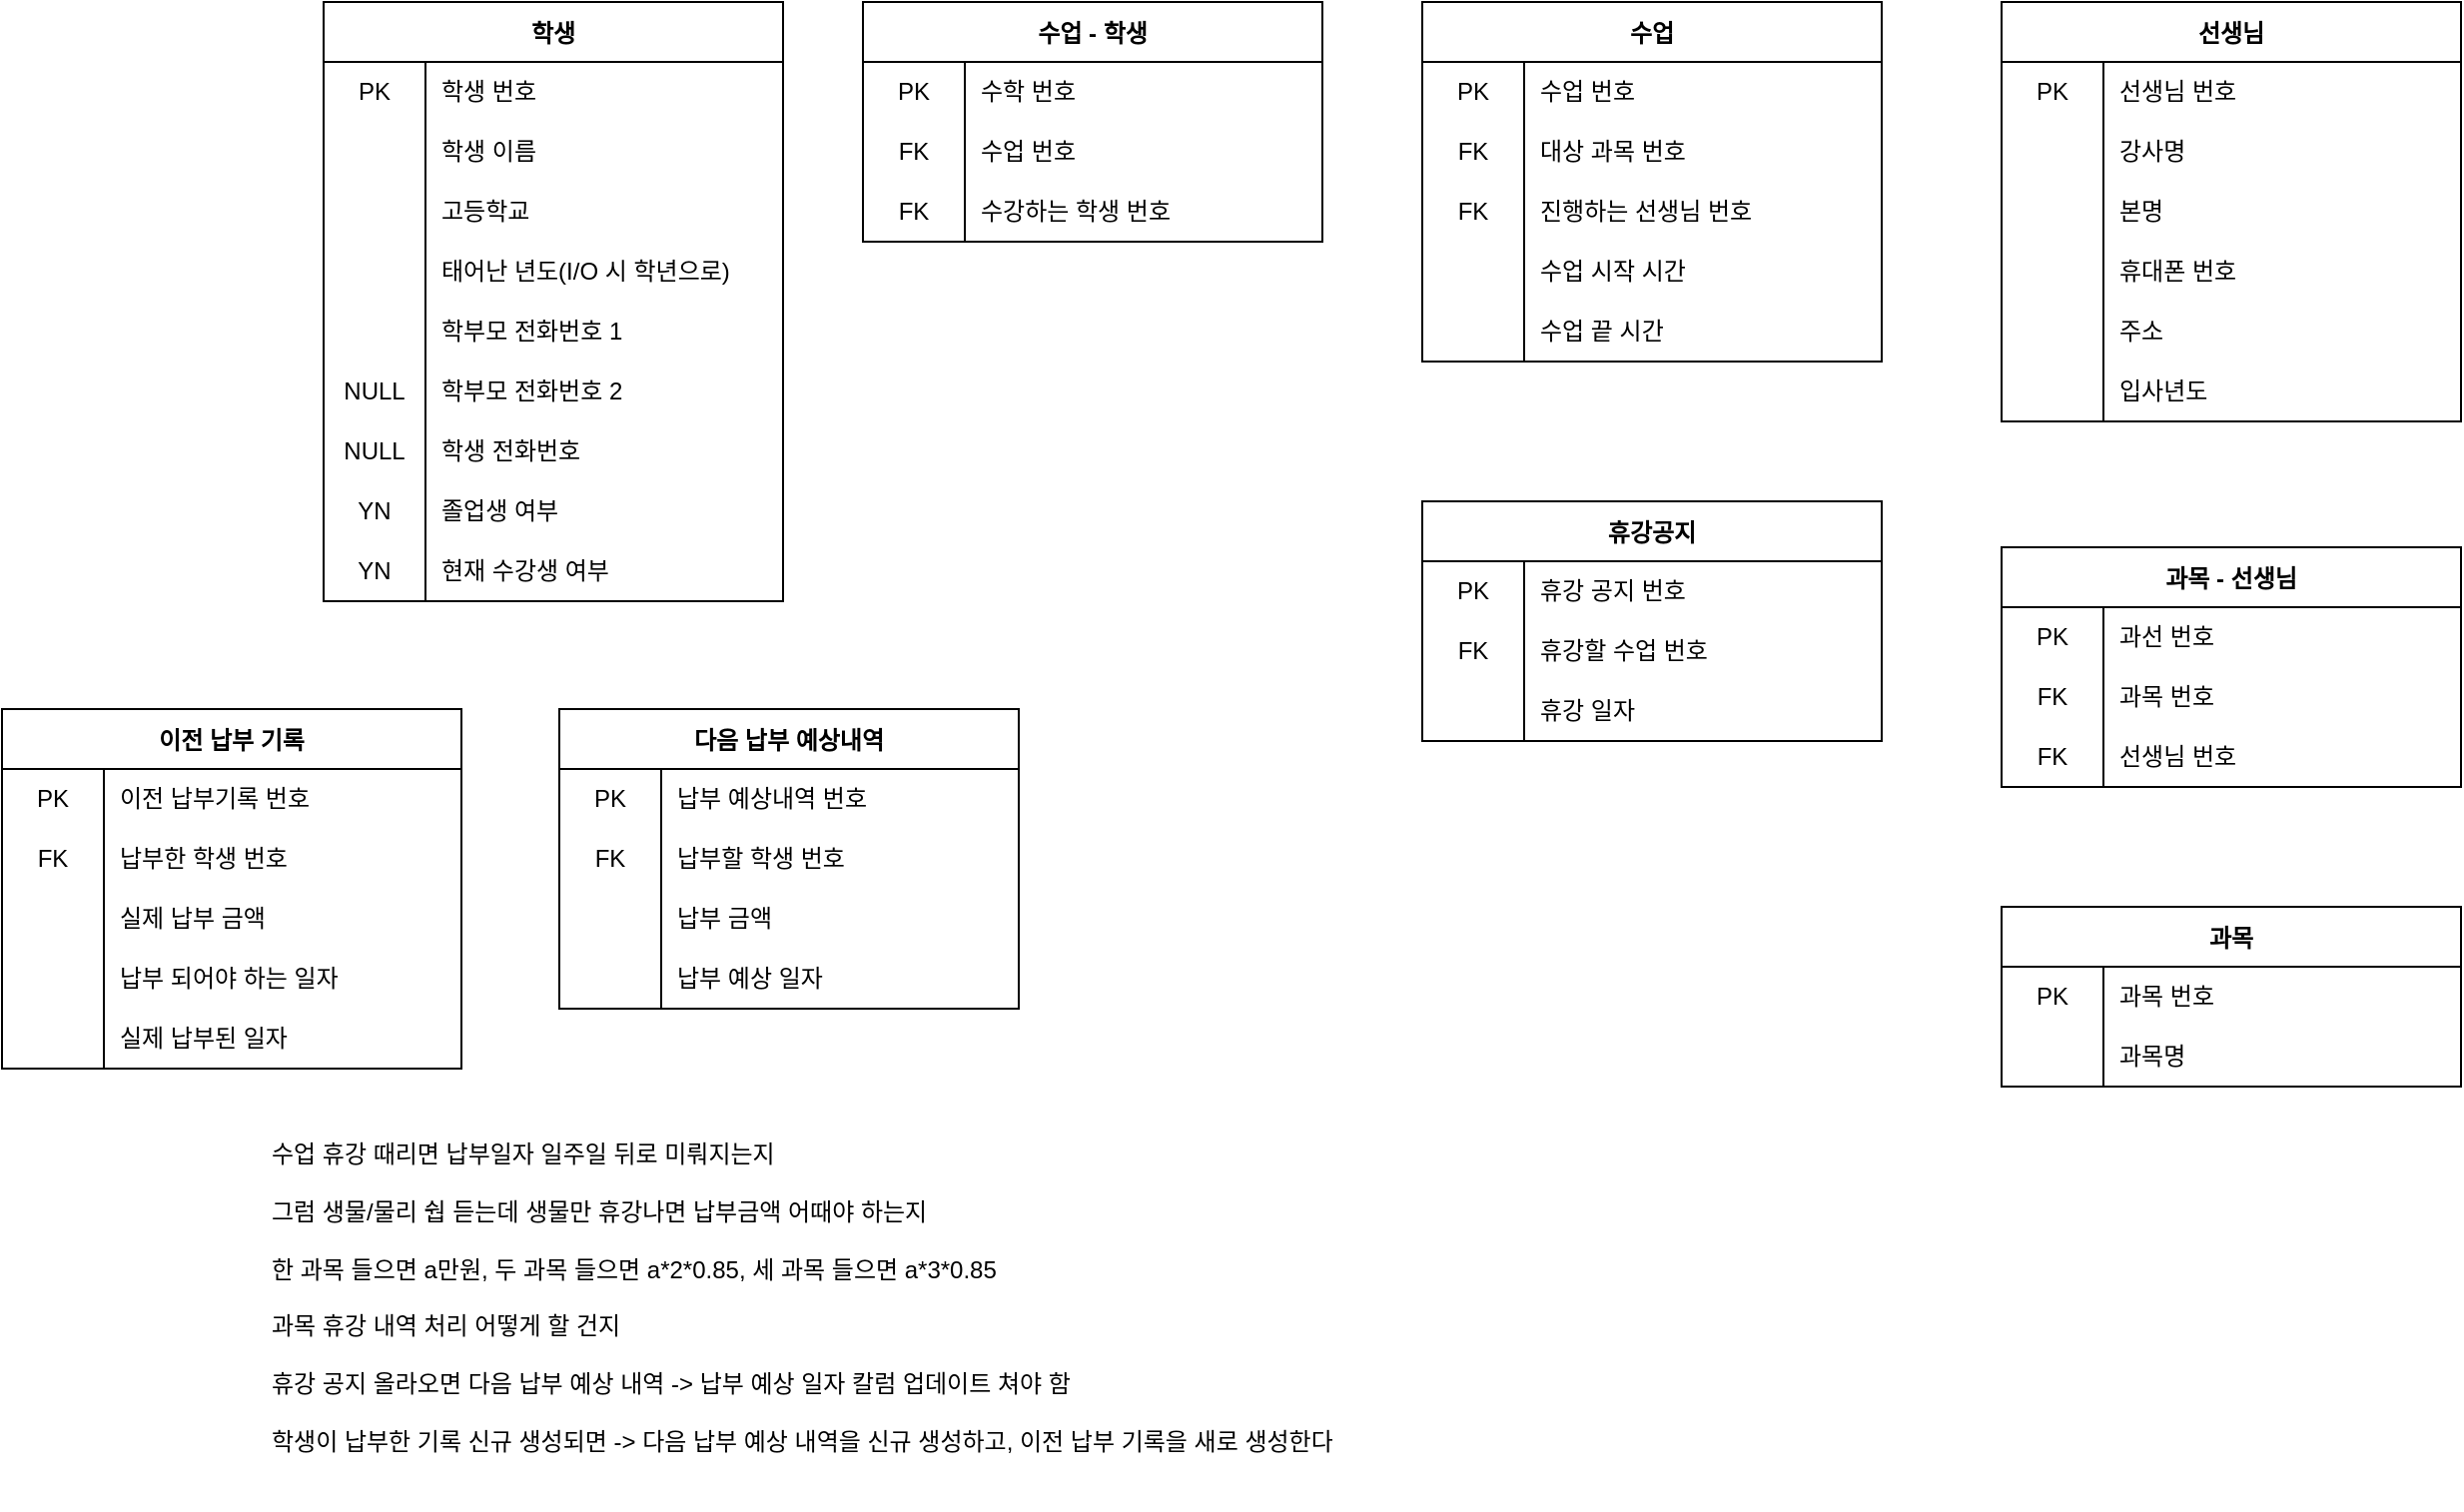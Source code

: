 <mxfile version="20.8.3" type="github">
  <diagram id="MqFvvl8vXZ765toB649_" name="페이지-1">
    <mxGraphModel dx="2332" dy="1310" grid="1" gridSize="10" guides="1" tooltips="1" connect="1" arrows="1" fold="1" page="1" pageScale="1" pageWidth="1169" pageHeight="827" math="0" shadow="0">
      <root>
        <mxCell id="0" />
        <mxCell id="1" parent="0" />
        <mxCell id="s24xk4Bd5WTAQTk68c9q-11" value="학생" style="shape=table;startSize=30;container=1;collapsible=0;childLayout=tableLayout;fixedRows=1;rowLines=0;fontStyle=1;" vertex="1" parent="1">
          <mxGeometry x="61" y="60" width="230" height="300" as="geometry" />
        </mxCell>
        <mxCell id="s24xk4Bd5WTAQTk68c9q-12" value="" style="shape=tableRow;horizontal=0;startSize=0;swimlaneHead=0;swimlaneBody=0;top=0;left=0;bottom=0;right=0;collapsible=0;dropTarget=0;fillColor=none;points=[[0,0.5],[1,0.5]];portConstraint=eastwest;" vertex="1" parent="s24xk4Bd5WTAQTk68c9q-11">
          <mxGeometry y="30" width="230" height="30" as="geometry" />
        </mxCell>
        <mxCell id="s24xk4Bd5WTAQTk68c9q-13" value="PK" style="shape=partialRectangle;html=1;whiteSpace=wrap;connectable=0;fillColor=none;top=0;left=0;bottom=0;right=0;overflow=hidden;pointerEvents=1;" vertex="1" parent="s24xk4Bd5WTAQTk68c9q-12">
          <mxGeometry width="51" height="30" as="geometry">
            <mxRectangle width="51" height="30" as="alternateBounds" />
          </mxGeometry>
        </mxCell>
        <mxCell id="s24xk4Bd5WTAQTk68c9q-14" value="학생 번호" style="shape=partialRectangle;html=1;whiteSpace=wrap;connectable=0;fillColor=none;top=0;left=0;bottom=0;right=0;align=left;spacingLeft=6;overflow=hidden;" vertex="1" parent="s24xk4Bd5WTAQTk68c9q-12">
          <mxGeometry x="51" width="179" height="30" as="geometry">
            <mxRectangle width="179" height="30" as="alternateBounds" />
          </mxGeometry>
        </mxCell>
        <mxCell id="s24xk4Bd5WTAQTk68c9q-15" value="" style="shape=tableRow;horizontal=0;startSize=0;swimlaneHead=0;swimlaneBody=0;top=0;left=0;bottom=0;right=0;collapsible=0;dropTarget=0;fillColor=none;points=[[0,0.5],[1,0.5]];portConstraint=eastwest;" vertex="1" parent="s24xk4Bd5WTAQTk68c9q-11">
          <mxGeometry y="60" width="230" height="30" as="geometry" />
        </mxCell>
        <mxCell id="s24xk4Bd5WTAQTk68c9q-16" value="" style="shape=partialRectangle;html=1;whiteSpace=wrap;connectable=0;fillColor=none;top=0;left=0;bottom=0;right=0;overflow=hidden;" vertex="1" parent="s24xk4Bd5WTAQTk68c9q-15">
          <mxGeometry width="51" height="30" as="geometry">
            <mxRectangle width="51" height="30" as="alternateBounds" />
          </mxGeometry>
        </mxCell>
        <mxCell id="s24xk4Bd5WTAQTk68c9q-17" value="학생 이름" style="shape=partialRectangle;html=1;whiteSpace=wrap;connectable=0;fillColor=none;top=0;left=0;bottom=0;right=0;align=left;spacingLeft=6;overflow=hidden;" vertex="1" parent="s24xk4Bd5WTAQTk68c9q-15">
          <mxGeometry x="51" width="179" height="30" as="geometry">
            <mxRectangle width="179" height="30" as="alternateBounds" />
          </mxGeometry>
        </mxCell>
        <mxCell id="s24xk4Bd5WTAQTk68c9q-18" value="" style="shape=tableRow;horizontal=0;startSize=0;swimlaneHead=0;swimlaneBody=0;top=0;left=0;bottom=0;right=0;collapsible=0;dropTarget=0;fillColor=none;points=[[0,0.5],[1,0.5]];portConstraint=eastwest;" vertex="1" parent="s24xk4Bd5WTAQTk68c9q-11">
          <mxGeometry y="90" width="230" height="30" as="geometry" />
        </mxCell>
        <mxCell id="s24xk4Bd5WTAQTk68c9q-19" value="" style="shape=partialRectangle;html=1;whiteSpace=wrap;connectable=0;fillColor=none;top=0;left=0;bottom=0;right=0;overflow=hidden;" vertex="1" parent="s24xk4Bd5WTAQTk68c9q-18">
          <mxGeometry width="51" height="30" as="geometry">
            <mxRectangle width="51" height="30" as="alternateBounds" />
          </mxGeometry>
        </mxCell>
        <mxCell id="s24xk4Bd5WTAQTk68c9q-20" value="고등학교" style="shape=partialRectangle;html=1;whiteSpace=wrap;connectable=0;fillColor=none;top=0;left=0;bottom=0;right=0;align=left;spacingLeft=6;overflow=hidden;" vertex="1" parent="s24xk4Bd5WTAQTk68c9q-18">
          <mxGeometry x="51" width="179" height="30" as="geometry">
            <mxRectangle width="179" height="30" as="alternateBounds" />
          </mxGeometry>
        </mxCell>
        <mxCell id="s24xk4Bd5WTAQTk68c9q-21" value="" style="shape=tableRow;horizontal=0;startSize=0;swimlaneHead=0;swimlaneBody=0;top=0;left=0;bottom=0;right=0;collapsible=0;dropTarget=0;fillColor=none;points=[[0,0.5],[1,0.5]];portConstraint=eastwest;" vertex="1" parent="s24xk4Bd5WTAQTk68c9q-11">
          <mxGeometry y="120" width="230" height="30" as="geometry" />
        </mxCell>
        <mxCell id="s24xk4Bd5WTAQTk68c9q-22" value="" style="shape=partialRectangle;html=1;whiteSpace=wrap;connectable=0;fillColor=none;top=0;left=0;bottom=0;right=0;overflow=hidden;" vertex="1" parent="s24xk4Bd5WTAQTk68c9q-21">
          <mxGeometry width="51" height="30" as="geometry">
            <mxRectangle width="51" height="30" as="alternateBounds" />
          </mxGeometry>
        </mxCell>
        <mxCell id="s24xk4Bd5WTAQTk68c9q-23" value="태어난 년도(I/O 시 학년으로)" style="shape=partialRectangle;html=1;whiteSpace=wrap;connectable=0;fillColor=none;top=0;left=0;bottom=0;right=0;align=left;spacingLeft=6;overflow=hidden;" vertex="1" parent="s24xk4Bd5WTAQTk68c9q-21">
          <mxGeometry x="51" width="179" height="30" as="geometry">
            <mxRectangle width="179" height="30" as="alternateBounds" />
          </mxGeometry>
        </mxCell>
        <mxCell id="s24xk4Bd5WTAQTk68c9q-24" value="" style="shape=tableRow;horizontal=0;startSize=0;swimlaneHead=0;swimlaneBody=0;top=0;left=0;bottom=0;right=0;collapsible=0;dropTarget=0;fillColor=none;points=[[0,0.5],[1,0.5]];portConstraint=eastwest;" vertex="1" parent="s24xk4Bd5WTAQTk68c9q-11">
          <mxGeometry y="150" width="230" height="30" as="geometry" />
        </mxCell>
        <mxCell id="s24xk4Bd5WTAQTk68c9q-25" value="" style="shape=partialRectangle;html=1;whiteSpace=wrap;connectable=0;fillColor=none;top=0;left=0;bottom=0;right=0;overflow=hidden;" vertex="1" parent="s24xk4Bd5WTAQTk68c9q-24">
          <mxGeometry width="51" height="30" as="geometry">
            <mxRectangle width="51" height="30" as="alternateBounds" />
          </mxGeometry>
        </mxCell>
        <mxCell id="s24xk4Bd5WTAQTk68c9q-26" value="학부모 전화번호 1" style="shape=partialRectangle;html=1;whiteSpace=wrap;connectable=0;fillColor=none;top=0;left=0;bottom=0;right=0;align=left;spacingLeft=6;overflow=hidden;" vertex="1" parent="s24xk4Bd5WTAQTk68c9q-24">
          <mxGeometry x="51" width="179" height="30" as="geometry">
            <mxRectangle width="179" height="30" as="alternateBounds" />
          </mxGeometry>
        </mxCell>
        <mxCell id="s24xk4Bd5WTAQTk68c9q-27" value="" style="shape=tableRow;horizontal=0;startSize=0;swimlaneHead=0;swimlaneBody=0;top=0;left=0;bottom=0;right=0;collapsible=0;dropTarget=0;fillColor=none;points=[[0,0.5],[1,0.5]];portConstraint=eastwest;" vertex="1" parent="s24xk4Bd5WTAQTk68c9q-11">
          <mxGeometry y="180" width="230" height="30" as="geometry" />
        </mxCell>
        <mxCell id="s24xk4Bd5WTAQTk68c9q-28" value="NULL" style="shape=partialRectangle;html=1;whiteSpace=wrap;connectable=0;fillColor=none;top=0;left=0;bottom=0;right=0;overflow=hidden;" vertex="1" parent="s24xk4Bd5WTAQTk68c9q-27">
          <mxGeometry width="51" height="30" as="geometry">
            <mxRectangle width="51" height="30" as="alternateBounds" />
          </mxGeometry>
        </mxCell>
        <mxCell id="s24xk4Bd5WTAQTk68c9q-29" value="학부모 전화번호 2" style="shape=partialRectangle;html=1;whiteSpace=wrap;connectable=0;fillColor=none;top=0;left=0;bottom=0;right=0;align=left;spacingLeft=6;overflow=hidden;" vertex="1" parent="s24xk4Bd5WTAQTk68c9q-27">
          <mxGeometry x="51" width="179" height="30" as="geometry">
            <mxRectangle width="179" height="30" as="alternateBounds" />
          </mxGeometry>
        </mxCell>
        <mxCell id="s24xk4Bd5WTAQTk68c9q-30" value="" style="shape=tableRow;horizontal=0;startSize=0;swimlaneHead=0;swimlaneBody=0;top=0;left=0;bottom=0;right=0;collapsible=0;dropTarget=0;fillColor=none;points=[[0,0.5],[1,0.5]];portConstraint=eastwest;" vertex="1" parent="s24xk4Bd5WTAQTk68c9q-11">
          <mxGeometry y="210" width="230" height="30" as="geometry" />
        </mxCell>
        <mxCell id="s24xk4Bd5WTAQTk68c9q-31" value="NULL" style="shape=partialRectangle;html=1;whiteSpace=wrap;connectable=0;fillColor=none;top=0;left=0;bottom=0;right=0;overflow=hidden;" vertex="1" parent="s24xk4Bd5WTAQTk68c9q-30">
          <mxGeometry width="51" height="30" as="geometry">
            <mxRectangle width="51" height="30" as="alternateBounds" />
          </mxGeometry>
        </mxCell>
        <mxCell id="s24xk4Bd5WTAQTk68c9q-32" value="학생 전화번호" style="shape=partialRectangle;html=1;whiteSpace=wrap;connectable=0;fillColor=none;top=0;left=0;bottom=0;right=0;align=left;spacingLeft=6;overflow=hidden;" vertex="1" parent="s24xk4Bd5WTAQTk68c9q-30">
          <mxGeometry x="51" width="179" height="30" as="geometry">
            <mxRectangle width="179" height="30" as="alternateBounds" />
          </mxGeometry>
        </mxCell>
        <mxCell id="s24xk4Bd5WTAQTk68c9q-33" value="" style="shape=tableRow;horizontal=0;startSize=0;swimlaneHead=0;swimlaneBody=0;top=0;left=0;bottom=0;right=0;collapsible=0;dropTarget=0;fillColor=none;points=[[0,0.5],[1,0.5]];portConstraint=eastwest;" vertex="1" parent="s24xk4Bd5WTAQTk68c9q-11">
          <mxGeometry y="240" width="230" height="30" as="geometry" />
        </mxCell>
        <mxCell id="s24xk4Bd5WTAQTk68c9q-34" value="YN" style="shape=partialRectangle;html=1;whiteSpace=wrap;connectable=0;fillColor=none;top=0;left=0;bottom=0;right=0;overflow=hidden;" vertex="1" parent="s24xk4Bd5WTAQTk68c9q-33">
          <mxGeometry width="51" height="30" as="geometry">
            <mxRectangle width="51" height="30" as="alternateBounds" />
          </mxGeometry>
        </mxCell>
        <mxCell id="s24xk4Bd5WTAQTk68c9q-35" value="졸업생 여부" style="shape=partialRectangle;html=1;whiteSpace=wrap;connectable=0;fillColor=none;top=0;left=0;bottom=0;right=0;align=left;spacingLeft=6;overflow=hidden;" vertex="1" parent="s24xk4Bd5WTAQTk68c9q-33">
          <mxGeometry x="51" width="179" height="30" as="geometry">
            <mxRectangle width="179" height="30" as="alternateBounds" />
          </mxGeometry>
        </mxCell>
        <mxCell id="s24xk4Bd5WTAQTk68c9q-36" value="" style="shape=tableRow;horizontal=0;startSize=0;swimlaneHead=0;swimlaneBody=0;top=0;left=0;bottom=0;right=0;collapsible=0;dropTarget=0;fillColor=none;points=[[0,0.5],[1,0.5]];portConstraint=eastwest;" vertex="1" parent="s24xk4Bd5WTAQTk68c9q-11">
          <mxGeometry y="270" width="230" height="30" as="geometry" />
        </mxCell>
        <mxCell id="s24xk4Bd5WTAQTk68c9q-37" value="YN" style="shape=partialRectangle;html=1;whiteSpace=wrap;connectable=0;fillColor=none;top=0;left=0;bottom=0;right=0;overflow=hidden;" vertex="1" parent="s24xk4Bd5WTAQTk68c9q-36">
          <mxGeometry width="51" height="30" as="geometry">
            <mxRectangle width="51" height="30" as="alternateBounds" />
          </mxGeometry>
        </mxCell>
        <mxCell id="s24xk4Bd5WTAQTk68c9q-38" value="현재 수강생 여부" style="shape=partialRectangle;html=1;whiteSpace=wrap;connectable=0;fillColor=none;top=0;left=0;bottom=0;right=0;align=left;spacingLeft=6;overflow=hidden;" vertex="1" parent="s24xk4Bd5WTAQTk68c9q-36">
          <mxGeometry x="51" width="179" height="30" as="geometry">
            <mxRectangle width="179" height="30" as="alternateBounds" />
          </mxGeometry>
        </mxCell>
        <mxCell id="s24xk4Bd5WTAQTk68c9q-39" value="선생님" style="shape=table;startSize=30;container=1;collapsible=0;childLayout=tableLayout;fixedRows=1;rowLines=0;fontStyle=1;" vertex="1" parent="1">
          <mxGeometry x="901" y="60" width="230" height="210" as="geometry" />
        </mxCell>
        <mxCell id="s24xk4Bd5WTAQTk68c9q-40" value="" style="shape=tableRow;horizontal=0;startSize=0;swimlaneHead=0;swimlaneBody=0;top=0;left=0;bottom=0;right=0;collapsible=0;dropTarget=0;fillColor=none;points=[[0,0.5],[1,0.5]];portConstraint=eastwest;" vertex="1" parent="s24xk4Bd5WTAQTk68c9q-39">
          <mxGeometry y="30" width="230" height="30" as="geometry" />
        </mxCell>
        <mxCell id="s24xk4Bd5WTAQTk68c9q-41" value="PK" style="shape=partialRectangle;html=1;whiteSpace=wrap;connectable=0;fillColor=none;top=0;left=0;bottom=0;right=0;overflow=hidden;pointerEvents=1;" vertex="1" parent="s24xk4Bd5WTAQTk68c9q-40">
          <mxGeometry width="51" height="30" as="geometry">
            <mxRectangle width="51" height="30" as="alternateBounds" />
          </mxGeometry>
        </mxCell>
        <mxCell id="s24xk4Bd5WTAQTk68c9q-42" value="선생님 번호" style="shape=partialRectangle;html=1;whiteSpace=wrap;connectable=0;fillColor=none;top=0;left=0;bottom=0;right=0;align=left;spacingLeft=6;overflow=hidden;" vertex="1" parent="s24xk4Bd5WTAQTk68c9q-40">
          <mxGeometry x="51" width="179" height="30" as="geometry">
            <mxRectangle width="179" height="30" as="alternateBounds" />
          </mxGeometry>
        </mxCell>
        <mxCell id="s24xk4Bd5WTAQTk68c9q-43" value="" style="shape=tableRow;horizontal=0;startSize=0;swimlaneHead=0;swimlaneBody=0;top=0;left=0;bottom=0;right=0;collapsible=0;dropTarget=0;fillColor=none;points=[[0,0.5],[1,0.5]];portConstraint=eastwest;" vertex="1" parent="s24xk4Bd5WTAQTk68c9q-39">
          <mxGeometry y="60" width="230" height="30" as="geometry" />
        </mxCell>
        <mxCell id="s24xk4Bd5WTAQTk68c9q-44" value="" style="shape=partialRectangle;html=1;whiteSpace=wrap;connectable=0;fillColor=none;top=0;left=0;bottom=0;right=0;overflow=hidden;" vertex="1" parent="s24xk4Bd5WTAQTk68c9q-43">
          <mxGeometry width="51" height="30" as="geometry">
            <mxRectangle width="51" height="30" as="alternateBounds" />
          </mxGeometry>
        </mxCell>
        <mxCell id="s24xk4Bd5WTAQTk68c9q-45" value="강사명" style="shape=partialRectangle;html=1;whiteSpace=wrap;connectable=0;fillColor=none;top=0;left=0;bottom=0;right=0;align=left;spacingLeft=6;overflow=hidden;" vertex="1" parent="s24xk4Bd5WTAQTk68c9q-43">
          <mxGeometry x="51" width="179" height="30" as="geometry">
            <mxRectangle width="179" height="30" as="alternateBounds" />
          </mxGeometry>
        </mxCell>
        <mxCell id="s24xk4Bd5WTAQTk68c9q-46" value="" style="shape=tableRow;horizontal=0;startSize=0;swimlaneHead=0;swimlaneBody=0;top=0;left=0;bottom=0;right=0;collapsible=0;dropTarget=0;fillColor=none;points=[[0,0.5],[1,0.5]];portConstraint=eastwest;" vertex="1" parent="s24xk4Bd5WTAQTk68c9q-39">
          <mxGeometry y="90" width="230" height="30" as="geometry" />
        </mxCell>
        <mxCell id="s24xk4Bd5WTAQTk68c9q-47" value="" style="shape=partialRectangle;html=1;whiteSpace=wrap;connectable=0;fillColor=none;top=0;left=0;bottom=0;right=0;overflow=hidden;" vertex="1" parent="s24xk4Bd5WTAQTk68c9q-46">
          <mxGeometry width="51" height="30" as="geometry">
            <mxRectangle width="51" height="30" as="alternateBounds" />
          </mxGeometry>
        </mxCell>
        <mxCell id="s24xk4Bd5WTAQTk68c9q-48" value="본명" style="shape=partialRectangle;html=1;whiteSpace=wrap;connectable=0;fillColor=none;top=0;left=0;bottom=0;right=0;align=left;spacingLeft=6;overflow=hidden;" vertex="1" parent="s24xk4Bd5WTAQTk68c9q-46">
          <mxGeometry x="51" width="179" height="30" as="geometry">
            <mxRectangle width="179" height="30" as="alternateBounds" />
          </mxGeometry>
        </mxCell>
        <mxCell id="s24xk4Bd5WTAQTk68c9q-70" value="" style="shape=tableRow;horizontal=0;startSize=0;swimlaneHead=0;swimlaneBody=0;top=0;left=0;bottom=0;right=0;collapsible=0;dropTarget=0;fillColor=none;points=[[0,0.5],[1,0.5]];portConstraint=eastwest;" vertex="1" parent="s24xk4Bd5WTAQTk68c9q-39">
          <mxGeometry y="120" width="230" height="30" as="geometry" />
        </mxCell>
        <mxCell id="s24xk4Bd5WTAQTk68c9q-71" value="" style="shape=partialRectangle;html=1;whiteSpace=wrap;connectable=0;fillColor=none;top=0;left=0;bottom=0;right=0;overflow=hidden;" vertex="1" parent="s24xk4Bd5WTAQTk68c9q-70">
          <mxGeometry width="51" height="30" as="geometry">
            <mxRectangle width="51" height="30" as="alternateBounds" />
          </mxGeometry>
        </mxCell>
        <mxCell id="s24xk4Bd5WTAQTk68c9q-72" value="휴대폰 번호" style="shape=partialRectangle;html=1;whiteSpace=wrap;connectable=0;fillColor=none;top=0;left=0;bottom=0;right=0;align=left;spacingLeft=6;overflow=hidden;" vertex="1" parent="s24xk4Bd5WTAQTk68c9q-70">
          <mxGeometry x="51" width="179" height="30" as="geometry">
            <mxRectangle width="179" height="30" as="alternateBounds" />
          </mxGeometry>
        </mxCell>
        <mxCell id="s24xk4Bd5WTAQTk68c9q-49" value="" style="shape=tableRow;horizontal=0;startSize=0;swimlaneHead=0;swimlaneBody=0;top=0;left=0;bottom=0;right=0;collapsible=0;dropTarget=0;fillColor=none;points=[[0,0.5],[1,0.5]];portConstraint=eastwest;" vertex="1" parent="s24xk4Bd5WTAQTk68c9q-39">
          <mxGeometry y="150" width="230" height="30" as="geometry" />
        </mxCell>
        <mxCell id="s24xk4Bd5WTAQTk68c9q-50" value="" style="shape=partialRectangle;html=1;whiteSpace=wrap;connectable=0;fillColor=none;top=0;left=0;bottom=0;right=0;overflow=hidden;" vertex="1" parent="s24xk4Bd5WTAQTk68c9q-49">
          <mxGeometry width="51" height="30" as="geometry">
            <mxRectangle width="51" height="30" as="alternateBounds" />
          </mxGeometry>
        </mxCell>
        <mxCell id="s24xk4Bd5WTAQTk68c9q-51" value="주소" style="shape=partialRectangle;html=1;whiteSpace=wrap;connectable=0;fillColor=none;top=0;left=0;bottom=0;right=0;align=left;spacingLeft=6;overflow=hidden;" vertex="1" parent="s24xk4Bd5WTAQTk68c9q-49">
          <mxGeometry x="51" width="179" height="30" as="geometry">
            <mxRectangle width="179" height="30" as="alternateBounds" />
          </mxGeometry>
        </mxCell>
        <mxCell id="s24xk4Bd5WTAQTk68c9q-52" value="" style="shape=tableRow;horizontal=0;startSize=0;swimlaneHead=0;swimlaneBody=0;top=0;left=0;bottom=0;right=0;collapsible=0;dropTarget=0;fillColor=none;points=[[0,0.5],[1,0.5]];portConstraint=eastwest;" vertex="1" parent="s24xk4Bd5WTAQTk68c9q-39">
          <mxGeometry y="180" width="230" height="30" as="geometry" />
        </mxCell>
        <mxCell id="s24xk4Bd5WTAQTk68c9q-53" value="" style="shape=partialRectangle;html=1;whiteSpace=wrap;connectable=0;fillColor=none;top=0;left=0;bottom=0;right=0;overflow=hidden;" vertex="1" parent="s24xk4Bd5WTAQTk68c9q-52">
          <mxGeometry width="51" height="30" as="geometry">
            <mxRectangle width="51" height="30" as="alternateBounds" />
          </mxGeometry>
        </mxCell>
        <mxCell id="s24xk4Bd5WTAQTk68c9q-54" value="입사년도" style="shape=partialRectangle;html=1;whiteSpace=wrap;connectable=0;fillColor=none;top=0;left=0;bottom=0;right=0;align=left;spacingLeft=6;overflow=hidden;" vertex="1" parent="s24xk4Bd5WTAQTk68c9q-52">
          <mxGeometry x="51" width="179" height="30" as="geometry">
            <mxRectangle width="179" height="30" as="alternateBounds" />
          </mxGeometry>
        </mxCell>
        <mxCell id="s24xk4Bd5WTAQTk68c9q-73" value="과목" style="shape=table;startSize=30;container=1;collapsible=0;childLayout=tableLayout;fixedRows=1;rowLines=0;fontStyle=1;" vertex="1" parent="1">
          <mxGeometry x="901" y="513" width="230" height="90" as="geometry" />
        </mxCell>
        <mxCell id="s24xk4Bd5WTAQTk68c9q-74" value="" style="shape=tableRow;horizontal=0;startSize=0;swimlaneHead=0;swimlaneBody=0;top=0;left=0;bottom=0;right=0;collapsible=0;dropTarget=0;fillColor=none;points=[[0,0.5],[1,0.5]];portConstraint=eastwest;" vertex="1" parent="s24xk4Bd5WTAQTk68c9q-73">
          <mxGeometry y="30" width="230" height="30" as="geometry" />
        </mxCell>
        <mxCell id="s24xk4Bd5WTAQTk68c9q-75" value="PK" style="shape=partialRectangle;html=1;whiteSpace=wrap;connectable=0;fillColor=none;top=0;left=0;bottom=0;right=0;overflow=hidden;pointerEvents=1;" vertex="1" parent="s24xk4Bd5WTAQTk68c9q-74">
          <mxGeometry width="51" height="30" as="geometry">
            <mxRectangle width="51" height="30" as="alternateBounds" />
          </mxGeometry>
        </mxCell>
        <mxCell id="s24xk4Bd5WTAQTk68c9q-76" value="과목 번호" style="shape=partialRectangle;html=1;whiteSpace=wrap;connectable=0;fillColor=none;top=0;left=0;bottom=0;right=0;align=left;spacingLeft=6;overflow=hidden;" vertex="1" parent="s24xk4Bd5WTAQTk68c9q-74">
          <mxGeometry x="51" width="179" height="30" as="geometry">
            <mxRectangle width="179" height="30" as="alternateBounds" />
          </mxGeometry>
        </mxCell>
        <mxCell id="s24xk4Bd5WTAQTk68c9q-77" value="" style="shape=tableRow;horizontal=0;startSize=0;swimlaneHead=0;swimlaneBody=0;top=0;left=0;bottom=0;right=0;collapsible=0;dropTarget=0;fillColor=none;points=[[0,0.5],[1,0.5]];portConstraint=eastwest;" vertex="1" parent="s24xk4Bd5WTAQTk68c9q-73">
          <mxGeometry y="60" width="230" height="30" as="geometry" />
        </mxCell>
        <mxCell id="s24xk4Bd5WTAQTk68c9q-78" value="" style="shape=partialRectangle;html=1;whiteSpace=wrap;connectable=0;fillColor=none;top=0;left=0;bottom=0;right=0;overflow=hidden;" vertex="1" parent="s24xk4Bd5WTAQTk68c9q-77">
          <mxGeometry width="51" height="30" as="geometry">
            <mxRectangle width="51" height="30" as="alternateBounds" />
          </mxGeometry>
        </mxCell>
        <mxCell id="s24xk4Bd5WTAQTk68c9q-79" value="과목명" style="shape=partialRectangle;html=1;whiteSpace=wrap;connectable=0;fillColor=none;top=0;left=0;bottom=0;right=0;align=left;spacingLeft=6;overflow=hidden;" vertex="1" parent="s24xk4Bd5WTAQTk68c9q-77">
          <mxGeometry x="51" width="179" height="30" as="geometry">
            <mxRectangle width="179" height="30" as="alternateBounds" />
          </mxGeometry>
        </mxCell>
        <mxCell id="s24xk4Bd5WTAQTk68c9q-92" value="과목 - 선생님" style="shape=table;startSize=30;container=1;collapsible=0;childLayout=tableLayout;fixedRows=1;rowLines=0;fontStyle=1;" vertex="1" parent="1">
          <mxGeometry x="901" y="333" width="230" height="120" as="geometry" />
        </mxCell>
        <mxCell id="s24xk4Bd5WTAQTk68c9q-93" value="" style="shape=tableRow;horizontal=0;startSize=0;swimlaneHead=0;swimlaneBody=0;top=0;left=0;bottom=0;right=0;collapsible=0;dropTarget=0;fillColor=none;points=[[0,0.5],[1,0.5]];portConstraint=eastwest;" vertex="1" parent="s24xk4Bd5WTAQTk68c9q-92">
          <mxGeometry y="30" width="230" height="30" as="geometry" />
        </mxCell>
        <mxCell id="s24xk4Bd5WTAQTk68c9q-94" value="PK" style="shape=partialRectangle;html=1;whiteSpace=wrap;connectable=0;fillColor=none;top=0;left=0;bottom=0;right=0;overflow=hidden;pointerEvents=1;" vertex="1" parent="s24xk4Bd5WTAQTk68c9q-93">
          <mxGeometry width="51" height="30" as="geometry">
            <mxRectangle width="51" height="30" as="alternateBounds" />
          </mxGeometry>
        </mxCell>
        <mxCell id="s24xk4Bd5WTAQTk68c9q-95" value="과선 번호" style="shape=partialRectangle;html=1;whiteSpace=wrap;connectable=0;fillColor=none;top=0;left=0;bottom=0;right=0;align=left;spacingLeft=6;overflow=hidden;" vertex="1" parent="s24xk4Bd5WTAQTk68c9q-93">
          <mxGeometry x="51" width="179" height="30" as="geometry">
            <mxRectangle width="179" height="30" as="alternateBounds" />
          </mxGeometry>
        </mxCell>
        <mxCell id="s24xk4Bd5WTAQTk68c9q-96" value="" style="shape=tableRow;horizontal=0;startSize=0;swimlaneHead=0;swimlaneBody=0;top=0;left=0;bottom=0;right=0;collapsible=0;dropTarget=0;fillColor=none;points=[[0,0.5],[1,0.5]];portConstraint=eastwest;" vertex="1" parent="s24xk4Bd5WTAQTk68c9q-92">
          <mxGeometry y="60" width="230" height="30" as="geometry" />
        </mxCell>
        <mxCell id="s24xk4Bd5WTAQTk68c9q-97" value="FK" style="shape=partialRectangle;html=1;whiteSpace=wrap;connectable=0;fillColor=none;top=0;left=0;bottom=0;right=0;overflow=hidden;" vertex="1" parent="s24xk4Bd5WTAQTk68c9q-96">
          <mxGeometry width="51" height="30" as="geometry">
            <mxRectangle width="51" height="30" as="alternateBounds" />
          </mxGeometry>
        </mxCell>
        <mxCell id="s24xk4Bd5WTAQTk68c9q-98" value="과목 번호" style="shape=partialRectangle;html=1;whiteSpace=wrap;connectable=0;fillColor=none;top=0;left=0;bottom=0;right=0;align=left;spacingLeft=6;overflow=hidden;" vertex="1" parent="s24xk4Bd5WTAQTk68c9q-96">
          <mxGeometry x="51" width="179" height="30" as="geometry">
            <mxRectangle width="179" height="30" as="alternateBounds" />
          </mxGeometry>
        </mxCell>
        <mxCell id="s24xk4Bd5WTAQTk68c9q-99" value="" style="shape=tableRow;horizontal=0;startSize=0;swimlaneHead=0;swimlaneBody=0;top=0;left=0;bottom=0;right=0;collapsible=0;dropTarget=0;fillColor=none;points=[[0,0.5],[1,0.5]];portConstraint=eastwest;" vertex="1" parent="s24xk4Bd5WTAQTk68c9q-92">
          <mxGeometry y="90" width="230" height="30" as="geometry" />
        </mxCell>
        <mxCell id="s24xk4Bd5WTAQTk68c9q-100" value="FK" style="shape=partialRectangle;html=1;whiteSpace=wrap;connectable=0;fillColor=none;top=0;left=0;bottom=0;right=0;overflow=hidden;" vertex="1" parent="s24xk4Bd5WTAQTk68c9q-99">
          <mxGeometry width="51" height="30" as="geometry">
            <mxRectangle width="51" height="30" as="alternateBounds" />
          </mxGeometry>
        </mxCell>
        <mxCell id="s24xk4Bd5WTAQTk68c9q-101" value="선생님 번호" style="shape=partialRectangle;html=1;whiteSpace=wrap;connectable=0;fillColor=none;top=0;left=0;bottom=0;right=0;align=left;spacingLeft=6;overflow=hidden;" vertex="1" parent="s24xk4Bd5WTAQTk68c9q-99">
          <mxGeometry x="51" width="179" height="30" as="geometry">
            <mxRectangle width="179" height="30" as="alternateBounds" />
          </mxGeometry>
        </mxCell>
        <mxCell id="s24xk4Bd5WTAQTk68c9q-102" value="수업" style="shape=table;startSize=30;container=1;collapsible=0;childLayout=tableLayout;fixedRows=1;rowLines=0;fontStyle=1;" vertex="1" parent="1">
          <mxGeometry x="611" y="60" width="230" height="180" as="geometry" />
        </mxCell>
        <mxCell id="s24xk4Bd5WTAQTk68c9q-103" value="" style="shape=tableRow;horizontal=0;startSize=0;swimlaneHead=0;swimlaneBody=0;top=0;left=0;bottom=0;right=0;collapsible=0;dropTarget=0;fillColor=none;points=[[0,0.5],[1,0.5]];portConstraint=eastwest;" vertex="1" parent="s24xk4Bd5WTAQTk68c9q-102">
          <mxGeometry y="30" width="230" height="30" as="geometry" />
        </mxCell>
        <mxCell id="s24xk4Bd5WTAQTk68c9q-104" value="PK" style="shape=partialRectangle;html=1;whiteSpace=wrap;connectable=0;fillColor=none;top=0;left=0;bottom=0;right=0;overflow=hidden;pointerEvents=1;" vertex="1" parent="s24xk4Bd5WTAQTk68c9q-103">
          <mxGeometry width="51" height="30" as="geometry">
            <mxRectangle width="51" height="30" as="alternateBounds" />
          </mxGeometry>
        </mxCell>
        <mxCell id="s24xk4Bd5WTAQTk68c9q-105" value="수업 번호" style="shape=partialRectangle;html=1;whiteSpace=wrap;connectable=0;fillColor=none;top=0;left=0;bottom=0;right=0;align=left;spacingLeft=6;overflow=hidden;" vertex="1" parent="s24xk4Bd5WTAQTk68c9q-103">
          <mxGeometry x="51" width="179" height="30" as="geometry">
            <mxRectangle width="179" height="30" as="alternateBounds" />
          </mxGeometry>
        </mxCell>
        <mxCell id="s24xk4Bd5WTAQTk68c9q-106" value="" style="shape=tableRow;horizontal=0;startSize=0;swimlaneHead=0;swimlaneBody=0;top=0;left=0;bottom=0;right=0;collapsible=0;dropTarget=0;fillColor=none;points=[[0,0.5],[1,0.5]];portConstraint=eastwest;" vertex="1" parent="s24xk4Bd5WTAQTk68c9q-102">
          <mxGeometry y="60" width="230" height="30" as="geometry" />
        </mxCell>
        <mxCell id="s24xk4Bd5WTAQTk68c9q-107" value="FK" style="shape=partialRectangle;html=1;whiteSpace=wrap;connectable=0;fillColor=none;top=0;left=0;bottom=0;right=0;overflow=hidden;" vertex="1" parent="s24xk4Bd5WTAQTk68c9q-106">
          <mxGeometry width="51" height="30" as="geometry">
            <mxRectangle width="51" height="30" as="alternateBounds" />
          </mxGeometry>
        </mxCell>
        <mxCell id="s24xk4Bd5WTAQTk68c9q-108" value="대상 과목 번호" style="shape=partialRectangle;html=1;whiteSpace=wrap;connectable=0;fillColor=none;top=0;left=0;bottom=0;right=0;align=left;spacingLeft=6;overflow=hidden;" vertex="1" parent="s24xk4Bd5WTAQTk68c9q-106">
          <mxGeometry x="51" width="179" height="30" as="geometry">
            <mxRectangle width="179" height="30" as="alternateBounds" />
          </mxGeometry>
        </mxCell>
        <mxCell id="s24xk4Bd5WTAQTk68c9q-109" value="" style="shape=tableRow;horizontal=0;startSize=0;swimlaneHead=0;swimlaneBody=0;top=0;left=0;bottom=0;right=0;collapsible=0;dropTarget=0;fillColor=none;points=[[0,0.5],[1,0.5]];portConstraint=eastwest;" vertex="1" parent="s24xk4Bd5WTAQTk68c9q-102">
          <mxGeometry y="90" width="230" height="30" as="geometry" />
        </mxCell>
        <mxCell id="s24xk4Bd5WTAQTk68c9q-110" value="FK" style="shape=partialRectangle;html=1;whiteSpace=wrap;connectable=0;fillColor=none;top=0;left=0;bottom=0;right=0;overflow=hidden;" vertex="1" parent="s24xk4Bd5WTAQTk68c9q-109">
          <mxGeometry width="51" height="30" as="geometry">
            <mxRectangle width="51" height="30" as="alternateBounds" />
          </mxGeometry>
        </mxCell>
        <mxCell id="s24xk4Bd5WTAQTk68c9q-111" value="진행하는 선생님 번호" style="shape=partialRectangle;html=1;whiteSpace=wrap;connectable=0;fillColor=none;top=0;left=0;bottom=0;right=0;align=left;spacingLeft=6;overflow=hidden;" vertex="1" parent="s24xk4Bd5WTAQTk68c9q-109">
          <mxGeometry x="51" width="179" height="30" as="geometry">
            <mxRectangle width="179" height="30" as="alternateBounds" />
          </mxGeometry>
        </mxCell>
        <mxCell id="s24xk4Bd5WTAQTk68c9q-112" value="" style="shape=tableRow;horizontal=0;startSize=0;swimlaneHead=0;swimlaneBody=0;top=0;left=0;bottom=0;right=0;collapsible=0;dropTarget=0;fillColor=none;points=[[0,0.5],[1,0.5]];portConstraint=eastwest;" vertex="1" parent="s24xk4Bd5WTAQTk68c9q-102">
          <mxGeometry y="120" width="230" height="30" as="geometry" />
        </mxCell>
        <mxCell id="s24xk4Bd5WTAQTk68c9q-113" value="" style="shape=partialRectangle;html=1;whiteSpace=wrap;connectable=0;fillColor=none;top=0;left=0;bottom=0;right=0;overflow=hidden;" vertex="1" parent="s24xk4Bd5WTAQTk68c9q-112">
          <mxGeometry width="51" height="30" as="geometry">
            <mxRectangle width="51" height="30" as="alternateBounds" />
          </mxGeometry>
        </mxCell>
        <mxCell id="s24xk4Bd5WTAQTk68c9q-114" value="수업 시작 시간" style="shape=partialRectangle;html=1;whiteSpace=wrap;connectable=0;fillColor=none;top=0;left=0;bottom=0;right=0;align=left;spacingLeft=6;overflow=hidden;" vertex="1" parent="s24xk4Bd5WTAQTk68c9q-112">
          <mxGeometry x="51" width="179" height="30" as="geometry">
            <mxRectangle width="179" height="30" as="alternateBounds" />
          </mxGeometry>
        </mxCell>
        <mxCell id="s24xk4Bd5WTAQTk68c9q-115" value="" style="shape=tableRow;horizontal=0;startSize=0;swimlaneHead=0;swimlaneBody=0;top=0;left=0;bottom=0;right=0;collapsible=0;dropTarget=0;fillColor=none;points=[[0,0.5],[1,0.5]];portConstraint=eastwest;" vertex="1" parent="s24xk4Bd5WTAQTk68c9q-102">
          <mxGeometry y="150" width="230" height="30" as="geometry" />
        </mxCell>
        <mxCell id="s24xk4Bd5WTAQTk68c9q-116" value="" style="shape=partialRectangle;html=1;whiteSpace=wrap;connectable=0;fillColor=none;top=0;left=0;bottom=0;right=0;overflow=hidden;" vertex="1" parent="s24xk4Bd5WTAQTk68c9q-115">
          <mxGeometry width="51" height="30" as="geometry">
            <mxRectangle width="51" height="30" as="alternateBounds" />
          </mxGeometry>
        </mxCell>
        <mxCell id="s24xk4Bd5WTAQTk68c9q-117" value="수업 끝 시간" style="shape=partialRectangle;html=1;whiteSpace=wrap;connectable=0;fillColor=none;top=0;left=0;bottom=0;right=0;align=left;spacingLeft=6;overflow=hidden;" vertex="1" parent="s24xk4Bd5WTAQTk68c9q-115">
          <mxGeometry x="51" width="179" height="30" as="geometry">
            <mxRectangle width="179" height="30" as="alternateBounds" />
          </mxGeometry>
        </mxCell>
        <mxCell id="s24xk4Bd5WTAQTk68c9q-121" value="수업 - 학생" style="shape=table;startSize=30;container=1;collapsible=0;childLayout=tableLayout;fixedRows=1;rowLines=0;fontStyle=1;" vertex="1" parent="1">
          <mxGeometry x="331" y="60" width="230" height="120" as="geometry" />
        </mxCell>
        <mxCell id="s24xk4Bd5WTAQTk68c9q-122" value="" style="shape=tableRow;horizontal=0;startSize=0;swimlaneHead=0;swimlaneBody=0;top=0;left=0;bottom=0;right=0;collapsible=0;dropTarget=0;fillColor=none;points=[[0,0.5],[1,0.5]];portConstraint=eastwest;" vertex="1" parent="s24xk4Bd5WTAQTk68c9q-121">
          <mxGeometry y="30" width="230" height="30" as="geometry" />
        </mxCell>
        <mxCell id="s24xk4Bd5WTAQTk68c9q-123" value="PK" style="shape=partialRectangle;html=1;whiteSpace=wrap;connectable=0;fillColor=none;top=0;left=0;bottom=0;right=0;overflow=hidden;pointerEvents=1;" vertex="1" parent="s24xk4Bd5WTAQTk68c9q-122">
          <mxGeometry width="51" height="30" as="geometry">
            <mxRectangle width="51" height="30" as="alternateBounds" />
          </mxGeometry>
        </mxCell>
        <mxCell id="s24xk4Bd5WTAQTk68c9q-124" value="수학 번호" style="shape=partialRectangle;html=1;whiteSpace=wrap;connectable=0;fillColor=none;top=0;left=0;bottom=0;right=0;align=left;spacingLeft=6;overflow=hidden;" vertex="1" parent="s24xk4Bd5WTAQTk68c9q-122">
          <mxGeometry x="51" width="179" height="30" as="geometry">
            <mxRectangle width="179" height="30" as="alternateBounds" />
          </mxGeometry>
        </mxCell>
        <mxCell id="s24xk4Bd5WTAQTk68c9q-125" value="" style="shape=tableRow;horizontal=0;startSize=0;swimlaneHead=0;swimlaneBody=0;top=0;left=0;bottom=0;right=0;collapsible=0;dropTarget=0;fillColor=none;points=[[0,0.5],[1,0.5]];portConstraint=eastwest;" vertex="1" parent="s24xk4Bd5WTAQTk68c9q-121">
          <mxGeometry y="60" width="230" height="30" as="geometry" />
        </mxCell>
        <mxCell id="s24xk4Bd5WTAQTk68c9q-126" value="FK" style="shape=partialRectangle;html=1;whiteSpace=wrap;connectable=0;fillColor=none;top=0;left=0;bottom=0;right=0;overflow=hidden;" vertex="1" parent="s24xk4Bd5WTAQTk68c9q-125">
          <mxGeometry width="51" height="30" as="geometry">
            <mxRectangle width="51" height="30" as="alternateBounds" />
          </mxGeometry>
        </mxCell>
        <mxCell id="s24xk4Bd5WTAQTk68c9q-127" value="수업 번호" style="shape=partialRectangle;html=1;whiteSpace=wrap;connectable=0;fillColor=none;top=0;left=0;bottom=0;right=0;align=left;spacingLeft=6;overflow=hidden;" vertex="1" parent="s24xk4Bd5WTAQTk68c9q-125">
          <mxGeometry x="51" width="179" height="30" as="geometry">
            <mxRectangle width="179" height="30" as="alternateBounds" />
          </mxGeometry>
        </mxCell>
        <mxCell id="s24xk4Bd5WTAQTk68c9q-128" value="" style="shape=tableRow;horizontal=0;startSize=0;swimlaneHead=0;swimlaneBody=0;top=0;left=0;bottom=0;right=0;collapsible=0;dropTarget=0;fillColor=none;points=[[0,0.5],[1,0.5]];portConstraint=eastwest;" vertex="1" parent="s24xk4Bd5WTAQTk68c9q-121">
          <mxGeometry y="90" width="230" height="30" as="geometry" />
        </mxCell>
        <mxCell id="s24xk4Bd5WTAQTk68c9q-129" value="FK" style="shape=partialRectangle;html=1;whiteSpace=wrap;connectable=0;fillColor=none;top=0;left=0;bottom=0;right=0;overflow=hidden;" vertex="1" parent="s24xk4Bd5WTAQTk68c9q-128">
          <mxGeometry width="51" height="30" as="geometry">
            <mxRectangle width="51" height="30" as="alternateBounds" />
          </mxGeometry>
        </mxCell>
        <mxCell id="s24xk4Bd5WTAQTk68c9q-130" value="수강하는 학생 번호" style="shape=partialRectangle;html=1;whiteSpace=wrap;connectable=0;fillColor=none;top=0;left=0;bottom=0;right=0;align=left;spacingLeft=6;overflow=hidden;" vertex="1" parent="s24xk4Bd5WTAQTk68c9q-128">
          <mxGeometry x="51" width="179" height="30" as="geometry">
            <mxRectangle width="179" height="30" as="alternateBounds" />
          </mxGeometry>
        </mxCell>
        <mxCell id="s24xk4Bd5WTAQTk68c9q-131" value="이전 납부 기록" style="shape=table;startSize=30;container=1;collapsible=0;childLayout=tableLayout;fixedRows=1;rowLines=0;fontStyle=1;" vertex="1" parent="1">
          <mxGeometry x="-100" y="414" width="230" height="180" as="geometry" />
        </mxCell>
        <mxCell id="s24xk4Bd5WTAQTk68c9q-132" value="" style="shape=tableRow;horizontal=0;startSize=0;swimlaneHead=0;swimlaneBody=0;top=0;left=0;bottom=0;right=0;collapsible=0;dropTarget=0;fillColor=none;points=[[0,0.5],[1,0.5]];portConstraint=eastwest;" vertex="1" parent="s24xk4Bd5WTAQTk68c9q-131">
          <mxGeometry y="30" width="230" height="30" as="geometry" />
        </mxCell>
        <mxCell id="s24xk4Bd5WTAQTk68c9q-133" value="PK" style="shape=partialRectangle;html=1;whiteSpace=wrap;connectable=0;fillColor=none;top=0;left=0;bottom=0;right=0;overflow=hidden;pointerEvents=1;" vertex="1" parent="s24xk4Bd5WTAQTk68c9q-132">
          <mxGeometry width="51" height="30" as="geometry">
            <mxRectangle width="51" height="30" as="alternateBounds" />
          </mxGeometry>
        </mxCell>
        <mxCell id="s24xk4Bd5WTAQTk68c9q-134" value="이전 납부기록 번호" style="shape=partialRectangle;html=1;whiteSpace=wrap;connectable=0;fillColor=none;top=0;left=0;bottom=0;right=0;align=left;spacingLeft=6;overflow=hidden;" vertex="1" parent="s24xk4Bd5WTAQTk68c9q-132">
          <mxGeometry x="51" width="179" height="30" as="geometry">
            <mxRectangle width="179" height="30" as="alternateBounds" />
          </mxGeometry>
        </mxCell>
        <mxCell id="s24xk4Bd5WTAQTk68c9q-135" value="" style="shape=tableRow;horizontal=0;startSize=0;swimlaneHead=0;swimlaneBody=0;top=0;left=0;bottom=0;right=0;collapsible=0;dropTarget=0;fillColor=none;points=[[0,0.5],[1,0.5]];portConstraint=eastwest;" vertex="1" parent="s24xk4Bd5WTAQTk68c9q-131">
          <mxGeometry y="60" width="230" height="30" as="geometry" />
        </mxCell>
        <mxCell id="s24xk4Bd5WTAQTk68c9q-136" value="FK" style="shape=partialRectangle;html=1;whiteSpace=wrap;connectable=0;fillColor=none;top=0;left=0;bottom=0;right=0;overflow=hidden;" vertex="1" parent="s24xk4Bd5WTAQTk68c9q-135">
          <mxGeometry width="51" height="30" as="geometry">
            <mxRectangle width="51" height="30" as="alternateBounds" />
          </mxGeometry>
        </mxCell>
        <mxCell id="s24xk4Bd5WTAQTk68c9q-137" value="납부한 학생 번호" style="shape=partialRectangle;html=1;whiteSpace=wrap;connectable=0;fillColor=none;top=0;left=0;bottom=0;right=0;align=left;spacingLeft=6;overflow=hidden;" vertex="1" parent="s24xk4Bd5WTAQTk68c9q-135">
          <mxGeometry x="51" width="179" height="30" as="geometry">
            <mxRectangle width="179" height="30" as="alternateBounds" />
          </mxGeometry>
        </mxCell>
        <mxCell id="s24xk4Bd5WTAQTk68c9q-138" value="" style="shape=tableRow;horizontal=0;startSize=0;swimlaneHead=0;swimlaneBody=0;top=0;left=0;bottom=0;right=0;collapsible=0;dropTarget=0;fillColor=none;points=[[0,0.5],[1,0.5]];portConstraint=eastwest;" vertex="1" parent="s24xk4Bd5WTAQTk68c9q-131">
          <mxGeometry y="90" width="230" height="30" as="geometry" />
        </mxCell>
        <mxCell id="s24xk4Bd5WTAQTk68c9q-139" value="" style="shape=partialRectangle;html=1;whiteSpace=wrap;connectable=0;fillColor=none;top=0;left=0;bottom=0;right=0;overflow=hidden;" vertex="1" parent="s24xk4Bd5WTAQTk68c9q-138">
          <mxGeometry width="51" height="30" as="geometry">
            <mxRectangle width="51" height="30" as="alternateBounds" />
          </mxGeometry>
        </mxCell>
        <mxCell id="s24xk4Bd5WTAQTk68c9q-140" value="실제 납부 금액" style="shape=partialRectangle;html=1;whiteSpace=wrap;connectable=0;fillColor=none;top=0;left=0;bottom=0;right=0;align=left;spacingLeft=6;overflow=hidden;" vertex="1" parent="s24xk4Bd5WTAQTk68c9q-138">
          <mxGeometry x="51" width="179" height="30" as="geometry">
            <mxRectangle width="179" height="30" as="alternateBounds" />
          </mxGeometry>
        </mxCell>
        <mxCell id="s24xk4Bd5WTAQTk68c9q-141" value="" style="shape=tableRow;horizontal=0;startSize=0;swimlaneHead=0;swimlaneBody=0;top=0;left=0;bottom=0;right=0;collapsible=0;dropTarget=0;fillColor=none;points=[[0,0.5],[1,0.5]];portConstraint=eastwest;" vertex="1" parent="s24xk4Bd5WTAQTk68c9q-131">
          <mxGeometry y="120" width="230" height="30" as="geometry" />
        </mxCell>
        <mxCell id="s24xk4Bd5WTAQTk68c9q-142" value="" style="shape=partialRectangle;html=1;whiteSpace=wrap;connectable=0;fillColor=none;top=0;left=0;bottom=0;right=0;overflow=hidden;" vertex="1" parent="s24xk4Bd5WTAQTk68c9q-141">
          <mxGeometry width="51" height="30" as="geometry">
            <mxRectangle width="51" height="30" as="alternateBounds" />
          </mxGeometry>
        </mxCell>
        <mxCell id="s24xk4Bd5WTAQTk68c9q-143" value="납부 되어야 하는 일자" style="shape=partialRectangle;html=1;whiteSpace=wrap;connectable=0;fillColor=none;top=0;left=0;bottom=0;right=0;align=left;spacingLeft=6;overflow=hidden;" vertex="1" parent="s24xk4Bd5WTAQTk68c9q-141">
          <mxGeometry x="51" width="179" height="30" as="geometry">
            <mxRectangle width="179" height="30" as="alternateBounds" />
          </mxGeometry>
        </mxCell>
        <mxCell id="s24xk4Bd5WTAQTk68c9q-144" value="" style="shape=tableRow;horizontal=0;startSize=0;swimlaneHead=0;swimlaneBody=0;top=0;left=0;bottom=0;right=0;collapsible=0;dropTarget=0;fillColor=none;points=[[0,0.5],[1,0.5]];portConstraint=eastwest;" vertex="1" parent="s24xk4Bd5WTAQTk68c9q-131">
          <mxGeometry y="150" width="230" height="30" as="geometry" />
        </mxCell>
        <mxCell id="s24xk4Bd5WTAQTk68c9q-145" value="" style="shape=partialRectangle;html=1;whiteSpace=wrap;connectable=0;fillColor=none;top=0;left=0;bottom=0;right=0;overflow=hidden;" vertex="1" parent="s24xk4Bd5WTAQTk68c9q-144">
          <mxGeometry width="51" height="30" as="geometry">
            <mxRectangle width="51" height="30" as="alternateBounds" />
          </mxGeometry>
        </mxCell>
        <mxCell id="s24xk4Bd5WTAQTk68c9q-146" value="실제 납부된 일자" style="shape=partialRectangle;html=1;whiteSpace=wrap;connectable=0;fillColor=none;top=0;left=0;bottom=0;right=0;align=left;spacingLeft=6;overflow=hidden;" vertex="1" parent="s24xk4Bd5WTAQTk68c9q-144">
          <mxGeometry x="51" width="179" height="30" as="geometry">
            <mxRectangle width="179" height="30" as="alternateBounds" />
          </mxGeometry>
        </mxCell>
        <mxCell id="s24xk4Bd5WTAQTk68c9q-147" value="수업 휴강 때리면 납부일자 일주일 뒤로 미뤄지는지&lt;br&gt;&lt;br&gt;그럼 생물/물리 쉅 듣는데 생물만 휴강나면 납부금액 어때야 하는지&lt;br&gt;&lt;br&gt;한 과목 들으면 a만원, 두 과목 들으면 a*2*0.85, 세 과목 들으면 a*3*0.85&lt;br&gt;&lt;br&gt;과목 휴강 내역 처리 어떻게 할 건지&lt;br&gt;&lt;br&gt;휴강 공지 올라오면 다음 납부 예상 내역 -&amp;gt; 납부 예상 일자 칼럼 업데이트 쳐야 함&lt;br&gt;&lt;br&gt;학생이 납부한 기록 신규 생성되면 -&amp;gt; 다음 납부 예상 내역을 신규 생성하고, 이전 납부 기록을 새로 생성한다" style="text;html=1;strokeColor=none;fillColor=none;spacing=5;spacingTop=-20;whiteSpace=wrap;overflow=hidden;rounded=0;" vertex="1" parent="1">
          <mxGeometry x="30" y="640" width="660" height="175" as="geometry" />
        </mxCell>
        <mxCell id="s24xk4Bd5WTAQTk68c9q-149" value="휴강공지" style="shape=table;startSize=30;container=1;collapsible=0;childLayout=tableLayout;fixedRows=1;rowLines=0;fontStyle=1;" vertex="1" parent="1">
          <mxGeometry x="611" y="310" width="230" height="120" as="geometry" />
        </mxCell>
        <mxCell id="s24xk4Bd5WTAQTk68c9q-150" value="" style="shape=tableRow;horizontal=0;startSize=0;swimlaneHead=0;swimlaneBody=0;top=0;left=0;bottom=0;right=0;collapsible=0;dropTarget=0;fillColor=none;points=[[0,0.5],[1,0.5]];portConstraint=eastwest;" vertex="1" parent="s24xk4Bd5WTAQTk68c9q-149">
          <mxGeometry y="30" width="230" height="30" as="geometry" />
        </mxCell>
        <mxCell id="s24xk4Bd5WTAQTk68c9q-151" value="PK" style="shape=partialRectangle;html=1;whiteSpace=wrap;connectable=0;fillColor=none;top=0;left=0;bottom=0;right=0;overflow=hidden;pointerEvents=1;" vertex="1" parent="s24xk4Bd5WTAQTk68c9q-150">
          <mxGeometry width="51" height="30" as="geometry">
            <mxRectangle width="51" height="30" as="alternateBounds" />
          </mxGeometry>
        </mxCell>
        <mxCell id="s24xk4Bd5WTAQTk68c9q-152" value="휴강 공지 번호" style="shape=partialRectangle;html=1;whiteSpace=wrap;connectable=0;fillColor=none;top=0;left=0;bottom=0;right=0;align=left;spacingLeft=6;overflow=hidden;" vertex="1" parent="s24xk4Bd5WTAQTk68c9q-150">
          <mxGeometry x="51" width="179" height="30" as="geometry">
            <mxRectangle width="179" height="30" as="alternateBounds" />
          </mxGeometry>
        </mxCell>
        <mxCell id="s24xk4Bd5WTAQTk68c9q-153" value="" style="shape=tableRow;horizontal=0;startSize=0;swimlaneHead=0;swimlaneBody=0;top=0;left=0;bottom=0;right=0;collapsible=0;dropTarget=0;fillColor=none;points=[[0,0.5],[1,0.5]];portConstraint=eastwest;" vertex="1" parent="s24xk4Bd5WTAQTk68c9q-149">
          <mxGeometry y="60" width="230" height="30" as="geometry" />
        </mxCell>
        <mxCell id="s24xk4Bd5WTAQTk68c9q-154" value="FK" style="shape=partialRectangle;html=1;whiteSpace=wrap;connectable=0;fillColor=none;top=0;left=0;bottom=0;right=0;overflow=hidden;" vertex="1" parent="s24xk4Bd5WTAQTk68c9q-153">
          <mxGeometry width="51" height="30" as="geometry">
            <mxRectangle width="51" height="30" as="alternateBounds" />
          </mxGeometry>
        </mxCell>
        <mxCell id="s24xk4Bd5WTAQTk68c9q-155" value="휴강할 수업 번호" style="shape=partialRectangle;html=1;whiteSpace=wrap;connectable=0;fillColor=none;top=0;left=0;bottom=0;right=0;align=left;spacingLeft=6;overflow=hidden;" vertex="1" parent="s24xk4Bd5WTAQTk68c9q-153">
          <mxGeometry x="51" width="179" height="30" as="geometry">
            <mxRectangle width="179" height="30" as="alternateBounds" />
          </mxGeometry>
        </mxCell>
        <mxCell id="s24xk4Bd5WTAQTk68c9q-156" value="" style="shape=tableRow;horizontal=0;startSize=0;swimlaneHead=0;swimlaneBody=0;top=0;left=0;bottom=0;right=0;collapsible=0;dropTarget=0;fillColor=none;points=[[0,0.5],[1,0.5]];portConstraint=eastwest;" vertex="1" parent="s24xk4Bd5WTAQTk68c9q-149">
          <mxGeometry y="90" width="230" height="30" as="geometry" />
        </mxCell>
        <mxCell id="s24xk4Bd5WTAQTk68c9q-157" value="" style="shape=partialRectangle;html=1;whiteSpace=wrap;connectable=0;fillColor=none;top=0;left=0;bottom=0;right=0;overflow=hidden;" vertex="1" parent="s24xk4Bd5WTAQTk68c9q-156">
          <mxGeometry width="51" height="30" as="geometry">
            <mxRectangle width="51" height="30" as="alternateBounds" />
          </mxGeometry>
        </mxCell>
        <mxCell id="s24xk4Bd5WTAQTk68c9q-158" value="휴강 일자" style="shape=partialRectangle;html=1;whiteSpace=wrap;connectable=0;fillColor=none;top=0;left=0;bottom=0;right=0;align=left;spacingLeft=6;overflow=hidden;" vertex="1" parent="s24xk4Bd5WTAQTk68c9q-156">
          <mxGeometry x="51" width="179" height="30" as="geometry">
            <mxRectangle width="179" height="30" as="alternateBounds" />
          </mxGeometry>
        </mxCell>
        <mxCell id="s24xk4Bd5WTAQTk68c9q-159" value="다음 납부 예상내역" style="shape=table;startSize=30;container=1;collapsible=0;childLayout=tableLayout;fixedRows=1;rowLines=0;fontStyle=1;" vertex="1" parent="1">
          <mxGeometry x="179" y="414" width="230" height="150" as="geometry" />
        </mxCell>
        <mxCell id="s24xk4Bd5WTAQTk68c9q-160" value="" style="shape=tableRow;horizontal=0;startSize=0;swimlaneHead=0;swimlaneBody=0;top=0;left=0;bottom=0;right=0;collapsible=0;dropTarget=0;fillColor=none;points=[[0,0.5],[1,0.5]];portConstraint=eastwest;" vertex="1" parent="s24xk4Bd5WTAQTk68c9q-159">
          <mxGeometry y="30" width="230" height="30" as="geometry" />
        </mxCell>
        <mxCell id="s24xk4Bd5WTAQTk68c9q-161" value="PK" style="shape=partialRectangle;html=1;whiteSpace=wrap;connectable=0;fillColor=none;top=0;left=0;bottom=0;right=0;overflow=hidden;pointerEvents=1;" vertex="1" parent="s24xk4Bd5WTAQTk68c9q-160">
          <mxGeometry width="51" height="30" as="geometry">
            <mxRectangle width="51" height="30" as="alternateBounds" />
          </mxGeometry>
        </mxCell>
        <mxCell id="s24xk4Bd5WTAQTk68c9q-162" value="납부 예상내역 번호" style="shape=partialRectangle;html=1;whiteSpace=wrap;connectable=0;fillColor=none;top=0;left=0;bottom=0;right=0;align=left;spacingLeft=6;overflow=hidden;" vertex="1" parent="s24xk4Bd5WTAQTk68c9q-160">
          <mxGeometry x="51" width="179" height="30" as="geometry">
            <mxRectangle width="179" height="30" as="alternateBounds" />
          </mxGeometry>
        </mxCell>
        <mxCell id="s24xk4Bd5WTAQTk68c9q-163" value="" style="shape=tableRow;horizontal=0;startSize=0;swimlaneHead=0;swimlaneBody=0;top=0;left=0;bottom=0;right=0;collapsible=0;dropTarget=0;fillColor=none;points=[[0,0.5],[1,0.5]];portConstraint=eastwest;" vertex="1" parent="s24xk4Bd5WTAQTk68c9q-159">
          <mxGeometry y="60" width="230" height="30" as="geometry" />
        </mxCell>
        <mxCell id="s24xk4Bd5WTAQTk68c9q-164" value="FK" style="shape=partialRectangle;html=1;whiteSpace=wrap;connectable=0;fillColor=none;top=0;left=0;bottom=0;right=0;overflow=hidden;" vertex="1" parent="s24xk4Bd5WTAQTk68c9q-163">
          <mxGeometry width="51" height="30" as="geometry">
            <mxRectangle width="51" height="30" as="alternateBounds" />
          </mxGeometry>
        </mxCell>
        <mxCell id="s24xk4Bd5WTAQTk68c9q-165" value="납부할 학생 번호" style="shape=partialRectangle;html=1;whiteSpace=wrap;connectable=0;fillColor=none;top=0;left=0;bottom=0;right=0;align=left;spacingLeft=6;overflow=hidden;" vertex="1" parent="s24xk4Bd5WTAQTk68c9q-163">
          <mxGeometry x="51" width="179" height="30" as="geometry">
            <mxRectangle width="179" height="30" as="alternateBounds" />
          </mxGeometry>
        </mxCell>
        <mxCell id="s24xk4Bd5WTAQTk68c9q-166" value="" style="shape=tableRow;horizontal=0;startSize=0;swimlaneHead=0;swimlaneBody=0;top=0;left=0;bottom=0;right=0;collapsible=0;dropTarget=0;fillColor=none;points=[[0,0.5],[1,0.5]];portConstraint=eastwest;" vertex="1" parent="s24xk4Bd5WTAQTk68c9q-159">
          <mxGeometry y="90" width="230" height="30" as="geometry" />
        </mxCell>
        <mxCell id="s24xk4Bd5WTAQTk68c9q-167" value="" style="shape=partialRectangle;html=1;whiteSpace=wrap;connectable=0;fillColor=none;top=0;left=0;bottom=0;right=0;overflow=hidden;" vertex="1" parent="s24xk4Bd5WTAQTk68c9q-166">
          <mxGeometry width="51" height="30" as="geometry">
            <mxRectangle width="51" height="30" as="alternateBounds" />
          </mxGeometry>
        </mxCell>
        <mxCell id="s24xk4Bd5WTAQTk68c9q-168" value="납부 금액" style="shape=partialRectangle;html=1;whiteSpace=wrap;connectable=0;fillColor=none;top=0;left=0;bottom=0;right=0;align=left;spacingLeft=6;overflow=hidden;" vertex="1" parent="s24xk4Bd5WTAQTk68c9q-166">
          <mxGeometry x="51" width="179" height="30" as="geometry">
            <mxRectangle width="179" height="30" as="alternateBounds" />
          </mxGeometry>
        </mxCell>
        <mxCell id="s24xk4Bd5WTAQTk68c9q-172" value="" style="shape=tableRow;horizontal=0;startSize=0;swimlaneHead=0;swimlaneBody=0;top=0;left=0;bottom=0;right=0;collapsible=0;dropTarget=0;fillColor=none;points=[[0,0.5],[1,0.5]];portConstraint=eastwest;" vertex="1" parent="s24xk4Bd5WTAQTk68c9q-159">
          <mxGeometry y="120" width="230" height="30" as="geometry" />
        </mxCell>
        <mxCell id="s24xk4Bd5WTAQTk68c9q-173" value="" style="shape=partialRectangle;html=1;whiteSpace=wrap;connectable=0;fillColor=none;top=0;left=0;bottom=0;right=0;overflow=hidden;" vertex="1" parent="s24xk4Bd5WTAQTk68c9q-172">
          <mxGeometry width="51" height="30" as="geometry">
            <mxRectangle width="51" height="30" as="alternateBounds" />
          </mxGeometry>
        </mxCell>
        <mxCell id="s24xk4Bd5WTAQTk68c9q-174" value="납부 예상 일자" style="shape=partialRectangle;html=1;whiteSpace=wrap;connectable=0;fillColor=none;top=0;left=0;bottom=0;right=0;align=left;spacingLeft=6;overflow=hidden;" vertex="1" parent="s24xk4Bd5WTAQTk68c9q-172">
          <mxGeometry x="51" width="179" height="30" as="geometry">
            <mxRectangle width="179" height="30" as="alternateBounds" />
          </mxGeometry>
        </mxCell>
      </root>
    </mxGraphModel>
  </diagram>
</mxfile>
